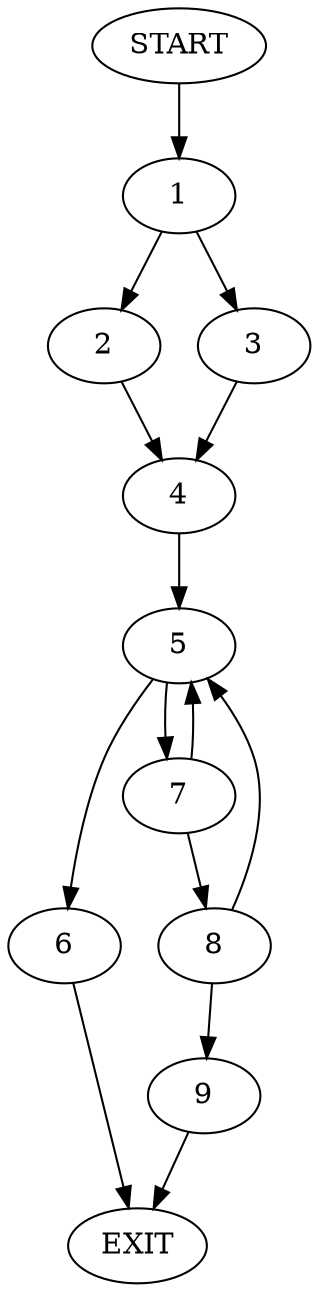 digraph {
0 [label="START"]
10 [label="EXIT"]
0 -> 1
1 -> 2
1 -> 3
3 -> 4
2 -> 4
4 -> 5
5 -> 6
5 -> 7
6 -> 10
7 -> 8
7 -> 5
8 -> 9
8 -> 5
9 -> 10
}
